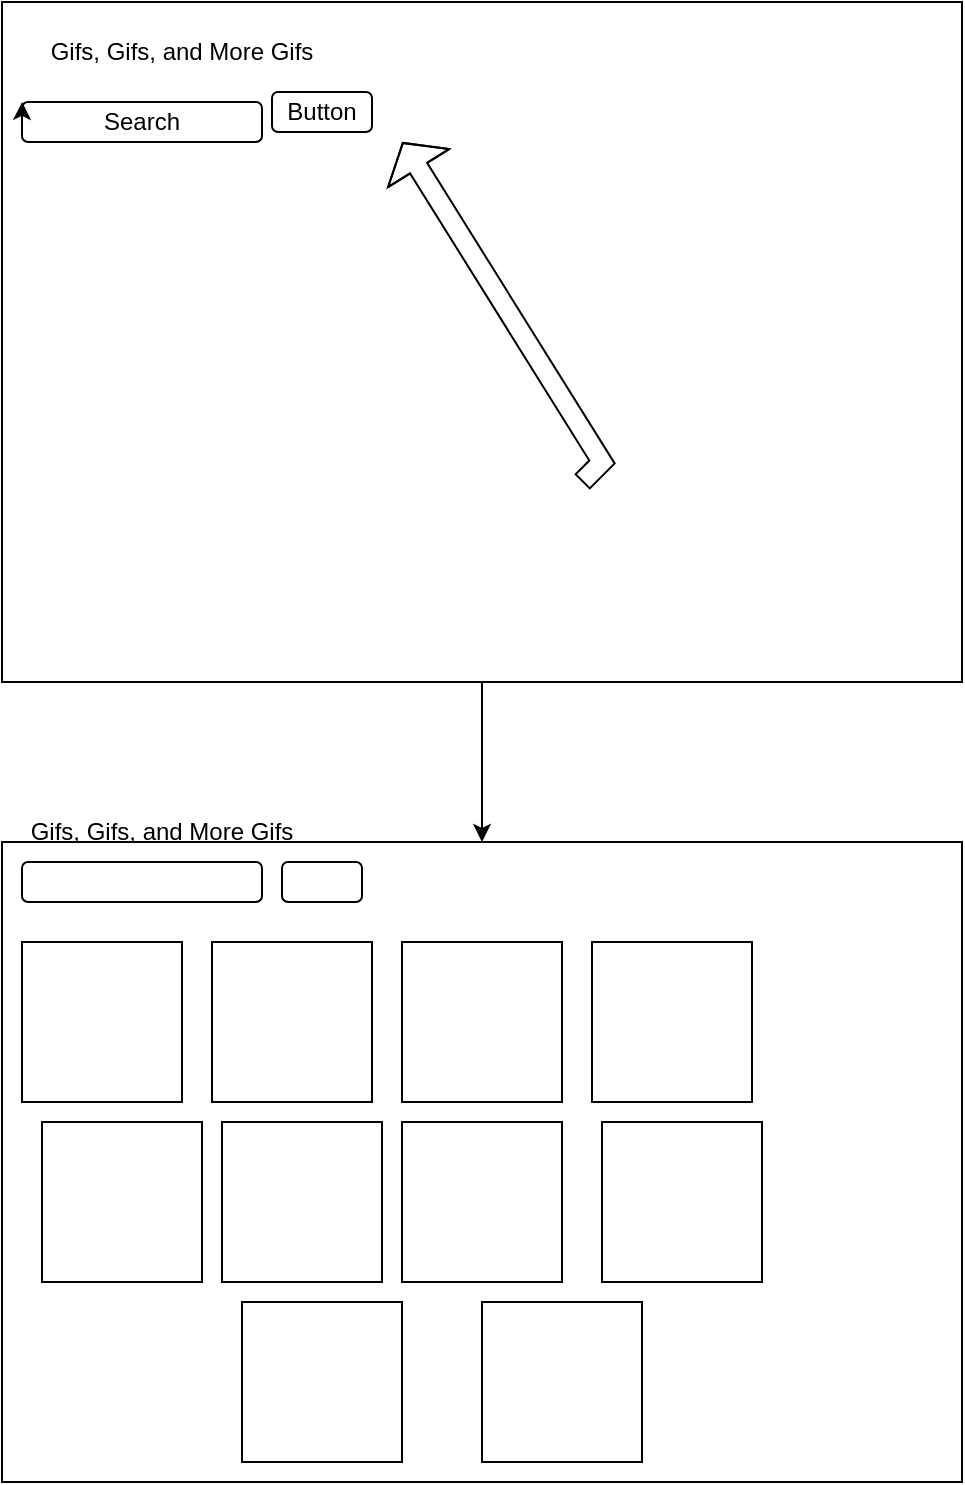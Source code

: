 <mxfile version="24.8.3">
  <diagram name="Page-1" id="T7Rh1t_5sSWZolZ_UH_h">
    <mxGraphModel dx="781" dy="556" grid="1" gridSize="10" guides="1" tooltips="1" connect="1" arrows="1" fold="1" page="1" pageScale="1" pageWidth="850" pageHeight="1100" math="0" shadow="0">
      <root>
        <mxCell id="0" />
        <mxCell id="1" parent="0" />
        <mxCell id="1cNQ2ba3ybNPeoxyqUZn-24" style="edgeStyle=orthogonalEdgeStyle;rounded=0;orthogonalLoop=1;jettySize=auto;html=1;entryX=0.5;entryY=0;entryDx=0;entryDy=0;" edge="1" parent="1" source="1cNQ2ba3ybNPeoxyqUZn-1" target="1cNQ2ba3ybNPeoxyqUZn-10">
          <mxGeometry relative="1" as="geometry" />
        </mxCell>
        <mxCell id="1cNQ2ba3ybNPeoxyqUZn-1" value="" style="rounded=0;whiteSpace=wrap;html=1;" vertex="1" parent="1">
          <mxGeometry x="90" y="50" width="480" height="340" as="geometry" />
        </mxCell>
        <mxCell id="1cNQ2ba3ybNPeoxyqUZn-2" value="Gifs, Gifs, and More Gifs" style="text;html=1;align=center;verticalAlign=middle;whiteSpace=wrap;rounded=0;" vertex="1" parent="1">
          <mxGeometry x="100" y="60" width="160" height="30" as="geometry" />
        </mxCell>
        <mxCell id="1cNQ2ba3ybNPeoxyqUZn-3" value="" style="rounded=1;whiteSpace=wrap;html=1;" vertex="1" parent="1">
          <mxGeometry x="100" y="100" width="120" height="20" as="geometry" />
        </mxCell>
        <mxCell id="1cNQ2ba3ybNPeoxyqUZn-4" value="Search" style="text;html=1;align=center;verticalAlign=middle;whiteSpace=wrap;rounded=0;" vertex="1" parent="1">
          <mxGeometry x="110" y="95" width="100" height="30" as="geometry" />
        </mxCell>
        <mxCell id="1cNQ2ba3ybNPeoxyqUZn-5" value="" style="rounded=1;whiteSpace=wrap;html=1;" vertex="1" parent="1">
          <mxGeometry x="225" y="95" width="50" height="20" as="geometry" />
        </mxCell>
        <mxCell id="1cNQ2ba3ybNPeoxyqUZn-6" value="Button" style="text;html=1;align=center;verticalAlign=middle;whiteSpace=wrap;rounded=0;" vertex="1" parent="1">
          <mxGeometry x="220" y="90" width="60" height="30" as="geometry" />
        </mxCell>
        <mxCell id="1cNQ2ba3ybNPeoxyqUZn-8" value="" style="shape=flexArrow;endArrow=classic;html=1;rounded=0;endWidth=25;endSize=4.62;entryX=0.417;entryY=0.206;entryDx=0;entryDy=0;entryPerimeter=0;" edge="1" parent="1" target="1cNQ2ba3ybNPeoxyqUZn-1">
          <mxGeometry width="50" height="50" relative="1" as="geometry">
            <mxPoint x="380" y="290" as="sourcePoint" />
            <mxPoint x="430" y="240" as="targetPoint" />
            <Array as="points">
              <mxPoint x="390" y="280" />
            </Array>
          </mxGeometry>
        </mxCell>
        <mxCell id="1cNQ2ba3ybNPeoxyqUZn-9" style="edgeStyle=orthogonalEdgeStyle;rounded=0;orthogonalLoop=1;jettySize=auto;html=1;exitX=0;exitY=0.5;exitDx=0;exitDy=0;entryX=0.021;entryY=0.147;entryDx=0;entryDy=0;entryPerimeter=0;" edge="1" parent="1" source="1cNQ2ba3ybNPeoxyqUZn-3" target="1cNQ2ba3ybNPeoxyqUZn-1">
          <mxGeometry relative="1" as="geometry" />
        </mxCell>
        <mxCell id="1cNQ2ba3ybNPeoxyqUZn-10" value="" style="rounded=0;whiteSpace=wrap;html=1;" vertex="1" parent="1">
          <mxGeometry x="90" y="470" width="480" height="320" as="geometry" />
        </mxCell>
        <mxCell id="1cNQ2ba3ybNPeoxyqUZn-11" value="Gifs, Gifs, and More Gifs" style="text;html=1;align=center;verticalAlign=middle;whiteSpace=wrap;rounded=0;" vertex="1" parent="1">
          <mxGeometry x="100" y="450" width="140" height="30" as="geometry" />
        </mxCell>
        <mxCell id="1cNQ2ba3ybNPeoxyqUZn-12" value="" style="rounded=1;whiteSpace=wrap;html=1;" vertex="1" parent="1">
          <mxGeometry x="100" y="480" width="120" height="20" as="geometry" />
        </mxCell>
        <mxCell id="1cNQ2ba3ybNPeoxyqUZn-13" value="" style="rounded=1;whiteSpace=wrap;html=1;" vertex="1" parent="1">
          <mxGeometry x="230" y="480" width="40" height="20" as="geometry" />
        </mxCell>
        <mxCell id="1cNQ2ba3ybNPeoxyqUZn-14" value="" style="whiteSpace=wrap;html=1;aspect=fixed;" vertex="1" parent="1">
          <mxGeometry x="100" y="520" width="80" height="80" as="geometry" />
        </mxCell>
        <mxCell id="1cNQ2ba3ybNPeoxyqUZn-15" value="" style="whiteSpace=wrap;html=1;aspect=fixed;" vertex="1" parent="1">
          <mxGeometry x="195" y="520" width="80" height="80" as="geometry" />
        </mxCell>
        <mxCell id="1cNQ2ba3ybNPeoxyqUZn-16" value="" style="whiteSpace=wrap;html=1;aspect=fixed;" vertex="1" parent="1">
          <mxGeometry x="290" y="520" width="80" height="80" as="geometry" />
        </mxCell>
        <mxCell id="1cNQ2ba3ybNPeoxyqUZn-17" value="" style="whiteSpace=wrap;html=1;aspect=fixed;" vertex="1" parent="1">
          <mxGeometry x="385" y="520" width="80" height="80" as="geometry" />
        </mxCell>
        <mxCell id="1cNQ2ba3ybNPeoxyqUZn-18" value="" style="whiteSpace=wrap;html=1;aspect=fixed;" vertex="1" parent="1">
          <mxGeometry x="110" y="610" width="80" height="80" as="geometry" />
        </mxCell>
        <mxCell id="1cNQ2ba3ybNPeoxyqUZn-19" value="" style="whiteSpace=wrap;html=1;aspect=fixed;" vertex="1" parent="1">
          <mxGeometry x="200" y="610" width="80" height="80" as="geometry" />
        </mxCell>
        <mxCell id="1cNQ2ba3ybNPeoxyqUZn-20" value="" style="whiteSpace=wrap;html=1;aspect=fixed;" vertex="1" parent="1">
          <mxGeometry x="290" y="610" width="80" height="80" as="geometry" />
        </mxCell>
        <mxCell id="1cNQ2ba3ybNPeoxyqUZn-21" value="" style="whiteSpace=wrap;html=1;aspect=fixed;" vertex="1" parent="1">
          <mxGeometry x="390" y="610" width="80" height="80" as="geometry" />
        </mxCell>
        <mxCell id="1cNQ2ba3ybNPeoxyqUZn-22" value="" style="whiteSpace=wrap;html=1;aspect=fixed;" vertex="1" parent="1">
          <mxGeometry x="210" y="700" width="80" height="80" as="geometry" />
        </mxCell>
        <mxCell id="1cNQ2ba3ybNPeoxyqUZn-23" value="" style="whiteSpace=wrap;html=1;aspect=fixed;" vertex="1" parent="1">
          <mxGeometry x="330" y="700" width="80" height="80" as="geometry" />
        </mxCell>
      </root>
    </mxGraphModel>
  </diagram>
</mxfile>
